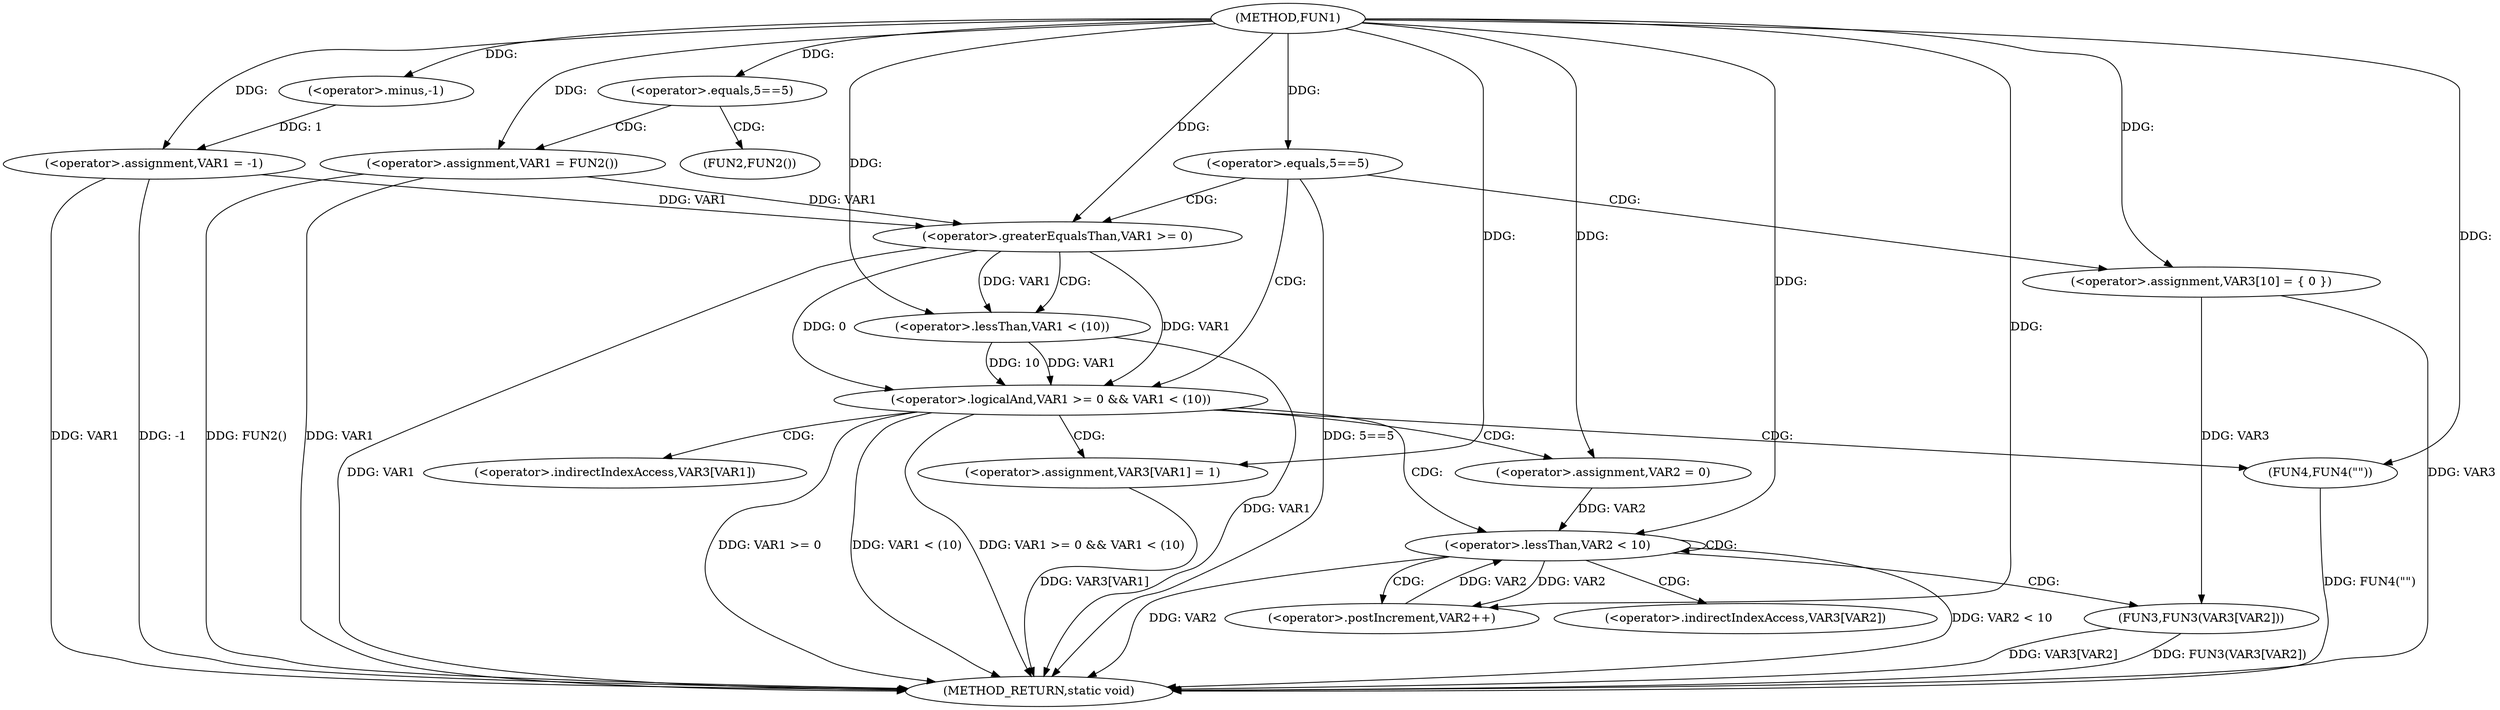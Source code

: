 digraph FUN1 {  
"1000100" [label = "(METHOD,FUN1)" ]
"1000157" [label = "(METHOD_RETURN,static void)" ]
"1000103" [label = "(<operator>.assignment,VAR1 = -1)" ]
"1000105" [label = "(<operator>.minus,-1)" ]
"1000108" [label = "(<operator>.equals,5==5)" ]
"1000112" [label = "(<operator>.assignment,VAR1 = FUN2())" ]
"1000116" [label = "(<operator>.equals,5==5)" ]
"1000123" [label = "(<operator>.assignment,VAR3[10] = { 0 })" ]
"1000126" [label = "(<operator>.logicalAnd,VAR1 >= 0 && VAR1 < (10))" ]
"1000127" [label = "(<operator>.greaterEqualsThan,VAR1 >= 0)" ]
"1000130" [label = "(<operator>.lessThan,VAR1 < (10))" ]
"1000134" [label = "(<operator>.assignment,VAR3[VAR1] = 1)" ]
"1000140" [label = "(<operator>.assignment,VAR2 = 0)" ]
"1000143" [label = "(<operator>.lessThan,VAR2 < 10)" ]
"1000146" [label = "(<operator>.postIncrement,VAR2++)" ]
"1000149" [label = "(FUN3,FUN3(VAR3[VAR2]))" ]
"1000155" [label = "(FUN4,FUN4(\"\"))" ]
"1000114" [label = "(FUN2,FUN2())" ]
"1000135" [label = "(<operator>.indirectIndexAccess,VAR3[VAR1])" ]
"1000150" [label = "(<operator>.indirectIndexAccess,VAR3[VAR2])" ]
  "1000103" -> "1000157"  [ label = "DDG: VAR1"] 
  "1000103" -> "1000157"  [ label = "DDG: -1"] 
  "1000112" -> "1000157"  [ label = "DDG: FUN2()"] 
  "1000149" -> "1000157"  [ label = "DDG: FUN3(VAR3[VAR2])"] 
  "1000126" -> "1000157"  [ label = "DDG: VAR1 >= 0"] 
  "1000143" -> "1000157"  [ label = "DDG: VAR2 < 10"] 
  "1000149" -> "1000157"  [ label = "DDG: VAR3[VAR2]"] 
  "1000127" -> "1000157"  [ label = "DDG: VAR1"] 
  "1000116" -> "1000157"  [ label = "DDG: 5==5"] 
  "1000126" -> "1000157"  [ label = "DDG: VAR1 < (10)"] 
  "1000126" -> "1000157"  [ label = "DDG: VAR1 >= 0 && VAR1 < (10)"] 
  "1000155" -> "1000157"  [ label = "DDG: FUN4(\"\")"] 
  "1000143" -> "1000157"  [ label = "DDG: VAR2"] 
  "1000134" -> "1000157"  [ label = "DDG: VAR3[VAR1]"] 
  "1000112" -> "1000157"  [ label = "DDG: VAR1"] 
  "1000130" -> "1000157"  [ label = "DDG: VAR1"] 
  "1000123" -> "1000157"  [ label = "DDG: VAR3"] 
  "1000105" -> "1000103"  [ label = "DDG: 1"] 
  "1000100" -> "1000103"  [ label = "DDG: "] 
  "1000100" -> "1000105"  [ label = "DDG: "] 
  "1000100" -> "1000108"  [ label = "DDG: "] 
  "1000100" -> "1000112"  [ label = "DDG: "] 
  "1000100" -> "1000116"  [ label = "DDG: "] 
  "1000100" -> "1000123"  [ label = "DDG: "] 
  "1000127" -> "1000126"  [ label = "DDG: VAR1"] 
  "1000127" -> "1000126"  [ label = "DDG: 0"] 
  "1000103" -> "1000127"  [ label = "DDG: VAR1"] 
  "1000112" -> "1000127"  [ label = "DDG: VAR1"] 
  "1000100" -> "1000127"  [ label = "DDG: "] 
  "1000130" -> "1000126"  [ label = "DDG: VAR1"] 
  "1000130" -> "1000126"  [ label = "DDG: 10"] 
  "1000127" -> "1000130"  [ label = "DDG: VAR1"] 
  "1000100" -> "1000130"  [ label = "DDG: "] 
  "1000100" -> "1000134"  [ label = "DDG: "] 
  "1000100" -> "1000140"  [ label = "DDG: "] 
  "1000140" -> "1000143"  [ label = "DDG: VAR2"] 
  "1000146" -> "1000143"  [ label = "DDG: VAR2"] 
  "1000100" -> "1000143"  [ label = "DDG: "] 
  "1000143" -> "1000146"  [ label = "DDG: VAR2"] 
  "1000100" -> "1000146"  [ label = "DDG: "] 
  "1000123" -> "1000149"  [ label = "DDG: VAR3"] 
  "1000100" -> "1000155"  [ label = "DDG: "] 
  "1000108" -> "1000112"  [ label = "CDG: "] 
  "1000108" -> "1000114"  [ label = "CDG: "] 
  "1000116" -> "1000127"  [ label = "CDG: "] 
  "1000116" -> "1000126"  [ label = "CDG: "] 
  "1000116" -> "1000123"  [ label = "CDG: "] 
  "1000126" -> "1000143"  [ label = "CDG: "] 
  "1000126" -> "1000155"  [ label = "CDG: "] 
  "1000126" -> "1000135"  [ label = "CDG: "] 
  "1000126" -> "1000140"  [ label = "CDG: "] 
  "1000126" -> "1000134"  [ label = "CDG: "] 
  "1000127" -> "1000130"  [ label = "CDG: "] 
  "1000143" -> "1000143"  [ label = "CDG: "] 
  "1000143" -> "1000150"  [ label = "CDG: "] 
  "1000143" -> "1000146"  [ label = "CDG: "] 
  "1000143" -> "1000149"  [ label = "CDG: "] 
}
